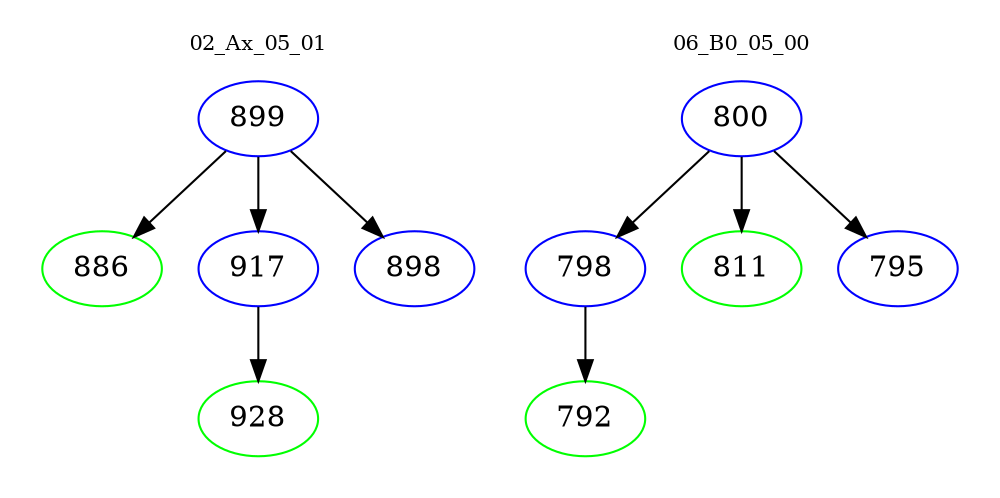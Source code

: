 digraph{
subgraph cluster_0 {
color = white
label = "02_Ax_05_01";
fontsize=10;
T0_899 [label="899", color="blue"]
T0_899 -> T0_886 [color="black"]
T0_886 [label="886", color="green"]
T0_899 -> T0_917 [color="black"]
T0_917 [label="917", color="blue"]
T0_917 -> T0_928 [color="black"]
T0_928 [label="928", color="green"]
T0_899 -> T0_898 [color="black"]
T0_898 [label="898", color="blue"]
}
subgraph cluster_1 {
color = white
label = "06_B0_05_00";
fontsize=10;
T1_800 [label="800", color="blue"]
T1_800 -> T1_798 [color="black"]
T1_798 [label="798", color="blue"]
T1_798 -> T1_792 [color="black"]
T1_792 [label="792", color="green"]
T1_800 -> T1_811 [color="black"]
T1_811 [label="811", color="green"]
T1_800 -> T1_795 [color="black"]
T1_795 [label="795", color="blue"]
}
}
